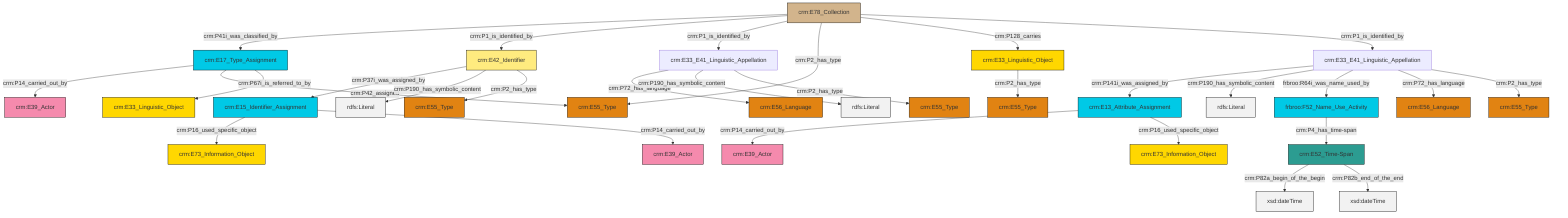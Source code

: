 graph TD
classDef Literal fill:#f2f2f2,stroke:#000000;
classDef CRM_Entity fill:#FFFFFF,stroke:#000000;
classDef Temporal_Entity fill:#00C9E6, stroke:#000000;
classDef Type fill:#E18312, stroke:#000000;
classDef Time-Span fill:#2C9C91, stroke:#000000;
classDef Appellation fill:#FFEB7F, stroke:#000000;
classDef Place fill:#008836, stroke:#000000;
classDef Persistent_Item fill:#B266B2, stroke:#000000;
classDef Conceptual_Object fill:#FFD700, stroke:#000000;
classDef Physical_Thing fill:#D2B48C, stroke:#000000;
classDef Actor fill:#f58aad, stroke:#000000;
classDef PC_Classes fill:#4ce600, stroke:#000000;
classDef Multi fill:#cccccc,stroke:#000000;

8["crm:E33_E41_Linguistic_Appellation"]:::Default -->|crm:P141i_was_assigned_by| 9["crm:E13_Attribute_Assignment"]:::Temporal_Entity
12["crm:E78_Collection"]:::Physical_Thing -->|crm:P41i_was_classified_by| 6["crm:E17_Type_Assignment"]:::Temporal_Entity
8["crm:E33_E41_Linguistic_Appellation"]:::Default -->|crm:P190_has_symbolic_content| 14[rdfs:Literal]:::Literal
12["crm:E78_Collection"]:::Physical_Thing -->|crm:P1_is_identified_by| 2["crm:E42_Identifier"]:::Appellation
17["frbroo:F52_Name_Use_Activity"]:::Temporal_Entity -->|crm:P4_has_time-span| 10["crm:E52_Time-Span"]:::Time-Span
12["crm:E78_Collection"]:::Physical_Thing -->|crm:P1_is_identified_by| 18["crm:E33_E41_Linguistic_Appellation"]:::Default
12["crm:E78_Collection"]:::Physical_Thing -->|crm:P2_has_type| 21["crm:E55_Type"]:::Type
6["crm:E17_Type_Assignment"]:::Temporal_Entity -->|crm:P14_carried_out_by| 22["crm:E39_Actor"]:::Actor
18["crm:E33_E41_Linguistic_Appellation"]:::Default -->|crm:P72_has_language| 23["crm:E56_Language"]:::Type
24["crm:E33_Linguistic_Object"]:::Conceptual_Object -->|crm:P2_has_type| 25["crm:E55_Type"]:::Type
18["crm:E33_E41_Linguistic_Appellation"]:::Default -->|crm:P190_has_symbolic_content| 26[rdfs:Literal]:::Literal
8["crm:E33_E41_Linguistic_Appellation"]:::Default -->|frbroo:R64i_was_name_used_by| 17["frbroo:F52_Name_Use_Activity"]:::Temporal_Entity
12["crm:E78_Collection"]:::Physical_Thing -->|crm:P128_carries| 24["crm:E33_Linguistic_Object"]:::Conceptual_Object
8["crm:E33_E41_Linguistic_Appellation"]:::Default -->|crm:P72_has_language| 0["crm:E56_Language"]:::Type
2["crm:E42_Identifier"]:::Appellation -->|crm:P37i_was_assigned_by| 34["crm:E15_Identifier_Assignment"]:::Temporal_Entity
34["crm:E15_Identifier_Assignment"]:::Temporal_Entity -->|crm:P16_used_specific_object| 19["crm:E73_Information_Object"]:::Conceptual_Object
6["crm:E17_Type_Assignment"]:::Temporal_Entity -->|crm:P42_assigned| 21["crm:E55_Type"]:::Type
2["crm:E42_Identifier"]:::Appellation -->|crm:P190_has_symbolic_content| 37[rdfs:Literal]:::Literal
34["crm:E15_Identifier_Assignment"]:::Temporal_Entity -->|crm:P14_carried_out_by| 4["crm:E39_Actor"]:::Actor
10["crm:E52_Time-Span"]:::Time-Span -->|crm:P82a_begin_of_the_begin| 40[xsd:dateTime]:::Literal
8["crm:E33_E41_Linguistic_Appellation"]:::Default -->|crm:P2_has_type| 30["crm:E55_Type"]:::Type
6["crm:E17_Type_Assignment"]:::Temporal_Entity -->|crm:P67i_is_referred_to_by| 41["crm:E33_Linguistic_Object"]:::Conceptual_Object
12["crm:E78_Collection"]:::Physical_Thing -->|crm:P1_is_identified_by| 8["crm:E33_E41_Linguistic_Appellation"]:::Default
18["crm:E33_E41_Linguistic_Appellation"]:::Default -->|crm:P2_has_type| 32["crm:E55_Type"]:::Type
2["crm:E42_Identifier"]:::Appellation -->|crm:P2_has_type| 15["crm:E55_Type"]:::Type
9["crm:E13_Attribute_Assignment"]:::Temporal_Entity -->|crm:P14_carried_out_by| 47["crm:E39_Actor"]:::Actor
9["crm:E13_Attribute_Assignment"]:::Temporal_Entity -->|crm:P16_used_specific_object| 27["crm:E73_Information_Object"]:::Conceptual_Object
10["crm:E52_Time-Span"]:::Time-Span -->|crm:P82b_end_of_the_end| 49[xsd:dateTime]:::Literal